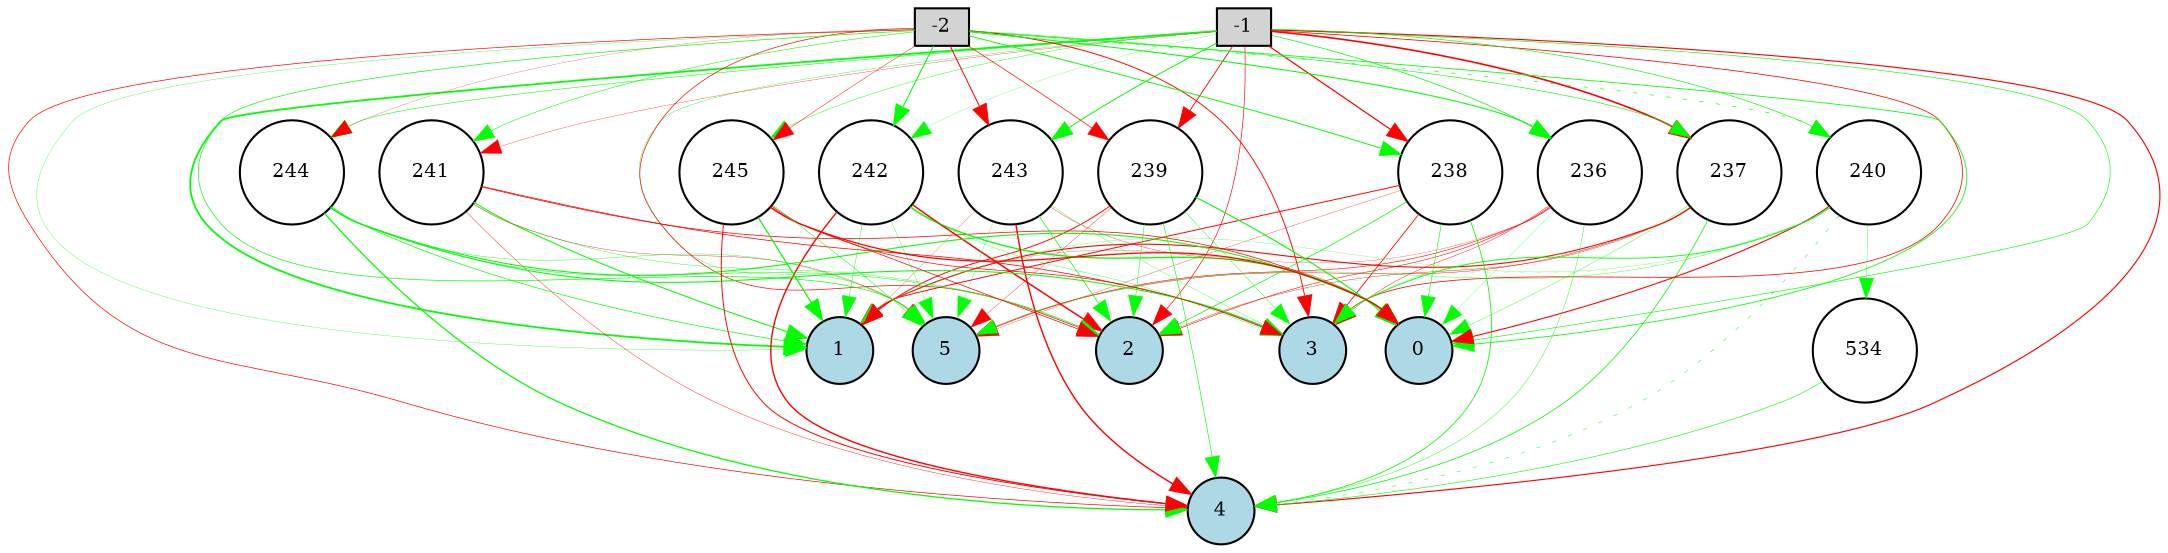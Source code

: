 digraph {
	node [fontsize=9 height=0.2 shape=circle width=0.2]
	-1 [fillcolor=lightgray shape=box style=filled]
	-2 [fillcolor=lightgray shape=box style=filled]
	0 [fillcolor=lightblue style=filled]
	1 [fillcolor=lightblue style=filled]
	2 [fillcolor=lightblue style=filled]
	3 [fillcolor=lightblue style=filled]
	4 [fillcolor=lightblue style=filled]
	5 [fillcolor=lightblue style=filled]
	236 [fillcolor=white style=filled]
	237 [fillcolor=white style=filled]
	238 [fillcolor=white style=filled]
	239 [fillcolor=white style=filled]
	240 [fillcolor=white style=filled]
	241 [fillcolor=white style=filled]
	242 [fillcolor=white style=filled]
	243 [fillcolor=white style=filled]
	244 [fillcolor=white style=filled]
	245 [fillcolor=white style=filled]
	534 [fillcolor=white style=filled]
	-1 -> 236 [color=green penwidth=0.34971580631425025 style=solid]
	-1 -> 237 [color=red penwidth=0.7677878282998192 style=solid]
	-1 -> 238 [color=red penwidth=0.5817090678610557 style=solid]
	-1 -> 239 [color=red penwidth=0.42606743998397556 style=solid]
	-1 -> 240 [color=green penwidth=0.3211325859030756 style=solid]
	-1 -> 241 [color=red penwidth=0.14902086645868426 style=solid]
	-1 -> 242 [color=green penwidth=0.10451629113286798 style=solid]
	-1 -> 243 [color=green penwidth=0.4771164990202903 style=solid]
	-1 -> 244 [color=green penwidth=0.25868024784968807 style=solid]
	-1 -> 245 [color=green penwidth=0.20180818766577105 style=solid]
	-2 -> 236 [color=green penwidth=0.4980769130833559 style=solid]
	-2 -> 237 [color=green penwidth=0.2942584901896189 style=solid]
	-2 -> 238 [color=green penwidth=0.46444517924694373 style=solid]
	-2 -> 239 [color=red penwidth=0.32552164573467046 style=solid]
	-2 -> 240 [color=green penwidth=0.30215895794266745 style=dotted]
	-2 -> 241 [color=green penwidth=0.26671425769431456 style=solid]
	-2 -> 242 [color=green penwidth=0.5177141919773781 style=solid]
	-2 -> 243 [color=red penwidth=0.4824240327662265 style=solid]
	-2 -> 244 [color=red penwidth=0.10972652255427058 style=solid]
	-2 -> 245 [color=red penwidth=0.20951650503807367 style=solid]
	236 -> 0 [color=green penwidth=0.11129596577539273 style=solid]
	236 -> 1 [color=red penwidth=0.12924120414364842 style=solid]
	236 -> 2 [color=red penwidth=0.26797997777195204 style=solid]
	236 -> 3 [color=red penwidth=0.20237522449914952 style=solid]
	236 -> 4 [color=green penwidth=0.19907824310560074 style=solid]
	236 -> 5 [color=red penwidth=0.28169482203650686 style=solid]
	237 -> 0 [color=green penwidth=0.1726818507422653 style=solid]
	237 -> 1 [color=red penwidth=0.5192891335245589 style=solid]
	237 -> 2 [color=red penwidth=0.18659996264373335 style=solid]
	237 -> 3 [color=green penwidth=0.1065103645577215 style=solid]
	237 -> 4 [color=green penwidth=0.3813981342191648 style=solid]
	237 -> 5 [color=red penwidth=0.2119424687752003 style=solid]
	238 -> 0 [color=green penwidth=0.2894608378337268 style=solid]
	238 -> 1 [color=red penwidth=0.4590581870053353 style=solid]
	238 -> 2 [color=green penwidth=0.3606282570546564 style=solid]
	238 -> 3 [color=red penwidth=0.40105898208282875 style=solid]
	238 -> 4 [color=green penwidth=0.39903916244707516 style=solid]
	238 -> 5 [color=red penwidth=0.14589644927908135 style=solid]
	239 -> 0 [color=green penwidth=0.532525595924178 style=solid]
	239 -> 1 [color=red penwidth=0.4560314757571423 style=solid]
	239 -> 2 [color=green penwidth=0.24554721824539666 style=solid]
	239 -> 3 [color=green penwidth=0.1982774470745045 style=solid]
	239 -> 4 [color=green penwidth=0.3092585958981763 style=solid]
	239 -> 5 [color=red penwidth=0.1674903756614886 style=solid]
	240 -> 0 [color=red penwidth=0.5171231392063566 style=solid]
	240 -> 1 [color=green penwidth=0.11815880507167997 style=solid]
	240 -> 2 [color=green penwidth=0.1031117524840365 style=dotted]
	240 -> 3 [color=green penwidth=0.412544163440296 style=solid]
	240 -> 4 [color=green penwidth=0.22511920827614373 style=dotted]
	240 -> 5 [color=green penwidth=0.16585008236982782 style=solid]
	241 -> 0 [color=red penwidth=0.3558847154602718 style=solid]
	241 -> 1 [color=green penwidth=0.5006203075211801 style=solid]
	241 -> 2 [color=green penwidth=0.18495284478314136 style=solid]
	241 -> 3 [color=red penwidth=0.3592488522899987 style=solid]
	241 -> 4 [color=red penwidth=0.18896630508962053 style=solid]
	241 -> 5 [color=red penwidth=0.16622577082349543 style=solid]
	242 -> 0 [color=green penwidth=0.6265545829194474 style=solid]
	242 -> 1 [color=green penwidth=0.21040066042379024 style=solid]
	242 -> 2 [color=red penwidth=0.7093860609235575 style=solid]
	242 -> 3 [color=green penwidth=0.16534580850886527 style=solid]
	242 -> 4 [color=red penwidth=0.6669252708110137 style=solid]
	242 -> 5 [color=green penwidth=0.16807604314643332 style=solid]
	243 -> 0 [color=red penwidth=0.16849249785367615 style=solid]
	243 -> 1 [color=red penwidth=0.11337517052649795 style=solid]
	243 -> 2 [color=green penwidth=0.3446161367242888 style=solid]
	243 -> 3 [color=green penwidth=0.1511192544535998 style=solid]
	243 -> 4 [color=red penwidth=0.6755718506561014 style=solid]
	243 -> 5 [color=green penwidth=0.1419523237219612 style=solid]
	244 -> 0 [color=green penwidth=0.5140010849846106 style=solid]
	244 -> 1 [color=green penwidth=0.3351420911288876 style=solid]
	244 -> 2 [color=green penwidth=0.2458032269226872 style=solid]
	244 -> 3 [color=green penwidth=0.5056140016583303 style=solid]
	244 -> 4 [color=green penwidth=0.6067644360112039 style=solid]
	244 -> 5 [color=green penwidth=0.18876829687106095 style=solid]
	245 -> 0 [color=red penwidth=0.6064103128719831 style=solid]
	245 -> 1 [color=green penwidth=0.6006542002479939 style=solid]
	245 -> 2 [color=red penwidth=0.3461962192515944 style=solid]
	245 -> 3 [color=red penwidth=0.3329406375523971 style=solid]
	245 -> 4 [color=red penwidth=0.46420089873577797 style=solid]
	245 -> 5 [color=green penwidth=0.23945610803968825 style=solid]
	-1 -> 0 [color=green penwidth=0.30185812273261436 style=solid]
	-1 -> 1 [color=green penwidth=0.8515775701617035 style=solid]
	-1 -> 2 [color=red penwidth=0.31420751292957727 style=solid]
	-1 -> 3 [color=red penwidth=0.3732571029174616 style=solid]
	-1 -> 4 [color=red penwidth=0.5424337219579953 style=solid]
	-1 -> 5 [color=green penwidth=0.1702333499590049 style=solid]
	-2 -> 0 [color=green penwidth=0.39421704593591766 style=solid]
	-2 -> 1 [color=green penwidth=0.14466165451573013 style=solid]
	-2 -> 2 [color=red penwidth=0.32900897089528347 style=solid]
	-2 -> 3 [color=red penwidth=0.4508105028649684 style=solid]
	-2 -> 4 [color=red penwidth=0.33212793859362316 style=solid]
	-2 -> 5 [color=green penwidth=0.32334767446488355 style=solid]
	240 -> 534 [color=green penwidth=0.15722310073928691 style=solid]
	534 -> 4 [color=green penwidth=0.28812894785069565 style=solid]
}
